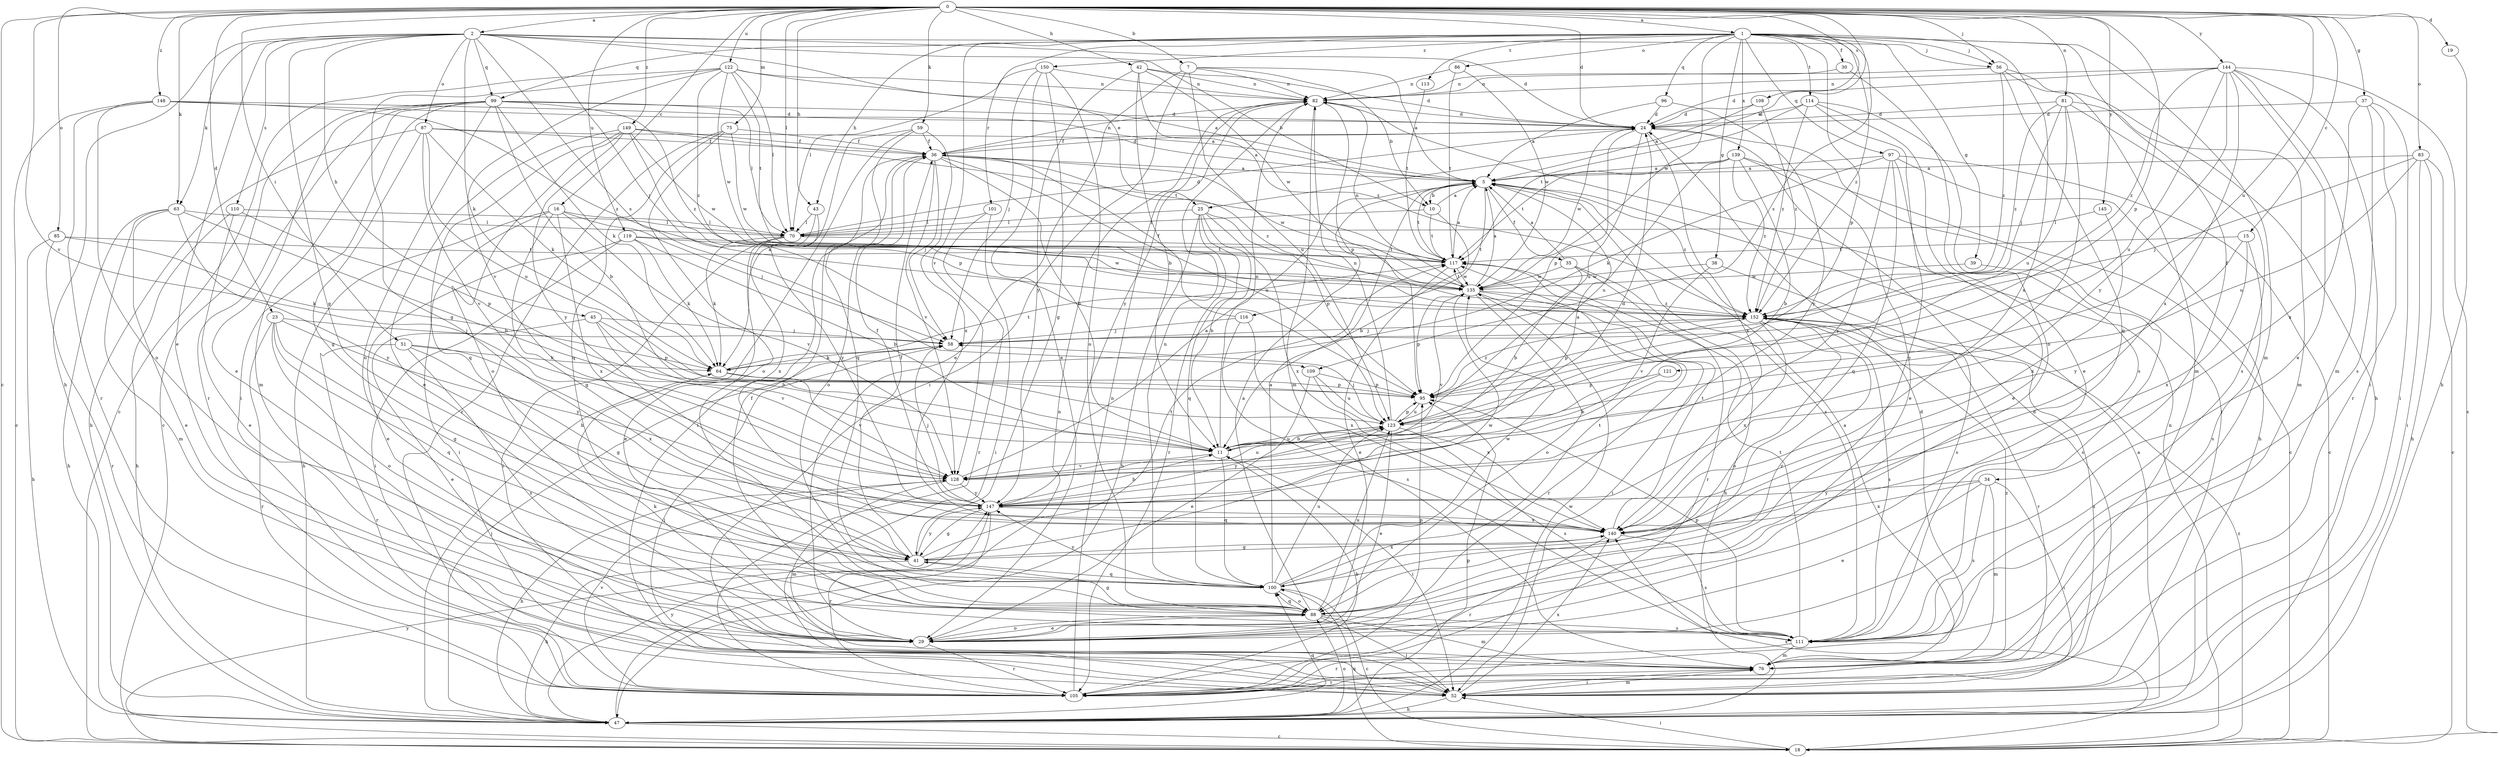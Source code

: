 strict digraph  {
0;
1;
2;
5;
7;
10;
11;
15;
16;
18;
19;
23;
24;
25;
29;
30;
34;
35;
36;
37;
38;
39;
41;
42;
43;
45;
47;
51;
52;
56;
58;
59;
63;
64;
70;
75;
76;
81;
82;
83;
85;
86;
87;
88;
95;
96;
97;
99;
100;
101;
105;
108;
109;
110;
111;
113;
114;
116;
117;
119;
121;
122;
123;
128;
135;
139;
140;
144;
145;
147;
148;
149;
150;
152;
0 -> 1  [label=a];
0 -> 2  [label=a];
0 -> 7  [label=b];
0 -> 15  [label=c];
0 -> 16  [label=c];
0 -> 18  [label=c];
0 -> 19  [label=d];
0 -> 23  [label=d];
0 -> 24  [label=d];
0 -> 25  [label=e];
0 -> 37  [label=g];
0 -> 42  [label=h];
0 -> 43  [label=h];
0 -> 51  [label=i];
0 -> 56  [label=j];
0 -> 59  [label=k];
0 -> 63  [label=k];
0 -> 70  [label=l];
0 -> 75  [label=m];
0 -> 81  [label=n];
0 -> 83  [label=o];
0 -> 85  [label=o];
0 -> 95  [label=p];
0 -> 108  [label=s];
0 -> 119  [label=u];
0 -> 121  [label=u];
0 -> 122  [label=u];
0 -> 128  [label=v];
0 -> 144  [label=y];
0 -> 145  [label=y];
0 -> 148  [label=z];
0 -> 149  [label=z];
1 -> 30  [label=f];
1 -> 34  [label=f];
1 -> 38  [label=g];
1 -> 39  [label=g];
1 -> 43  [label=h];
1 -> 56  [label=j];
1 -> 76  [label=m];
1 -> 86  [label=o];
1 -> 95  [label=p];
1 -> 96  [label=q];
1 -> 97  [label=q];
1 -> 99  [label=q];
1 -> 101  [label=r];
1 -> 109  [label=s];
1 -> 113  [label=t];
1 -> 114  [label=t];
1 -> 128  [label=v];
1 -> 135  [label=w];
1 -> 139  [label=x];
1 -> 140  [label=x];
1 -> 150  [label=z];
1 -> 152  [label=z];
2 -> 10  [label=b];
2 -> 24  [label=d];
2 -> 25  [label=e];
2 -> 29  [label=e];
2 -> 41  [label=g];
2 -> 45  [label=h];
2 -> 47  [label=h];
2 -> 56  [label=j];
2 -> 58  [label=j];
2 -> 63  [label=k];
2 -> 64  [label=k];
2 -> 87  [label=o];
2 -> 99  [label=q];
2 -> 109  [label=s];
2 -> 110  [label=s];
5 -> 10  [label=b];
5 -> 35  [label=f];
5 -> 111  [label=s];
5 -> 116  [label=t];
5 -> 117  [label=t];
5 -> 152  [label=z];
7 -> 5  [label=a];
7 -> 10  [label=b];
7 -> 29  [label=e];
7 -> 52  [label=i];
7 -> 82  [label=n];
7 -> 123  [label=u];
10 -> 5  [label=a];
10 -> 11  [label=b];
10 -> 70  [label=l];
10 -> 117  [label=t];
11 -> 5  [label=a];
11 -> 52  [label=i];
11 -> 82  [label=n];
11 -> 100  [label=q];
11 -> 123  [label=u];
11 -> 128  [label=v];
15 -> 111  [label=s];
15 -> 117  [label=t];
15 -> 140  [label=x];
15 -> 147  [label=y];
16 -> 41  [label=g];
16 -> 47  [label=h];
16 -> 52  [label=i];
16 -> 58  [label=j];
16 -> 70  [label=l];
16 -> 128  [label=v];
16 -> 140  [label=x];
18 -> 52  [label=i];
18 -> 82  [label=n];
18 -> 100  [label=q];
18 -> 140  [label=x];
18 -> 147  [label=y];
18 -> 152  [label=z];
19 -> 47  [label=h];
23 -> 41  [label=g];
23 -> 58  [label=j];
23 -> 88  [label=o];
23 -> 100  [label=q];
23 -> 105  [label=r];
23 -> 147  [label=y];
24 -> 36  [label=f];
24 -> 52  [label=i];
24 -> 95  [label=p];
24 -> 123  [label=u];
24 -> 135  [label=w];
24 -> 140  [label=x];
25 -> 11  [label=b];
25 -> 47  [label=h];
25 -> 70  [label=l];
25 -> 95  [label=p];
25 -> 100  [label=q];
25 -> 105  [label=r];
25 -> 140  [label=x];
29 -> 64  [label=k];
29 -> 88  [label=o];
29 -> 95  [label=p];
29 -> 105  [label=r];
30 -> 82  [label=n];
30 -> 88  [label=o];
34 -> 29  [label=e];
34 -> 52  [label=i];
34 -> 76  [label=m];
34 -> 111  [label=s];
34 -> 140  [label=x];
34 -> 147  [label=y];
35 -> 5  [label=a];
35 -> 11  [label=b];
35 -> 47  [label=h];
35 -> 105  [label=r];
35 -> 135  [label=w];
36 -> 5  [label=a];
36 -> 11  [label=b];
36 -> 24  [label=d];
36 -> 52  [label=i];
36 -> 58  [label=j];
36 -> 82  [label=n];
36 -> 88  [label=o];
36 -> 123  [label=u];
36 -> 128  [label=v];
36 -> 135  [label=w];
36 -> 152  [label=z];
37 -> 24  [label=d];
37 -> 52  [label=i];
37 -> 105  [label=r];
37 -> 111  [label=s];
37 -> 140  [label=x];
38 -> 111  [label=s];
38 -> 128  [label=v];
38 -> 135  [label=w];
39 -> 111  [label=s];
39 -> 135  [label=w];
41 -> 36  [label=f];
41 -> 47  [label=h];
41 -> 100  [label=q];
41 -> 117  [label=t];
41 -> 135  [label=w];
41 -> 140  [label=x];
41 -> 147  [label=y];
42 -> 11  [label=b];
42 -> 24  [label=d];
42 -> 82  [label=n];
42 -> 135  [label=w];
42 -> 147  [label=y];
42 -> 152  [label=z];
43 -> 70  [label=l];
43 -> 140  [label=x];
43 -> 147  [label=y];
45 -> 11  [label=b];
45 -> 29  [label=e];
45 -> 58  [label=j];
45 -> 95  [label=p];
45 -> 128  [label=v];
47 -> 5  [label=a];
47 -> 18  [label=c];
47 -> 58  [label=j];
47 -> 82  [label=n];
47 -> 88  [label=o];
47 -> 95  [label=p];
47 -> 100  [label=q];
47 -> 135  [label=w];
47 -> 147  [label=y];
51 -> 41  [label=g];
51 -> 64  [label=k];
51 -> 105  [label=r];
51 -> 111  [label=s];
51 -> 140  [label=x];
52 -> 24  [label=d];
52 -> 47  [label=h];
52 -> 58  [label=j];
52 -> 76  [label=m];
52 -> 140  [label=x];
56 -> 47  [label=h];
56 -> 76  [label=m];
56 -> 82  [label=n];
56 -> 100  [label=q];
56 -> 152  [label=z];
58 -> 64  [label=k];
59 -> 36  [label=f];
59 -> 47  [label=h];
59 -> 64  [label=k];
59 -> 100  [label=q];
59 -> 140  [label=x];
63 -> 11  [label=b];
63 -> 29  [label=e];
63 -> 47  [label=h];
63 -> 70  [label=l];
63 -> 76  [label=m];
63 -> 147  [label=y];
64 -> 95  [label=p];
64 -> 117  [label=t];
64 -> 128  [label=v];
70 -> 24  [label=d];
70 -> 29  [label=e];
70 -> 52  [label=i];
70 -> 64  [label=k];
70 -> 117  [label=t];
75 -> 36  [label=f];
75 -> 88  [label=o];
75 -> 100  [label=q];
75 -> 105  [label=r];
75 -> 135  [label=w];
76 -> 5  [label=a];
76 -> 52  [label=i];
76 -> 105  [label=r];
76 -> 152  [label=z];
81 -> 24  [label=d];
81 -> 58  [label=j];
81 -> 76  [label=m];
81 -> 111  [label=s];
81 -> 123  [label=u];
81 -> 128  [label=v];
81 -> 152  [label=z];
82 -> 24  [label=d];
82 -> 76  [label=m];
82 -> 95  [label=p];
82 -> 147  [label=y];
83 -> 5  [label=a];
83 -> 18  [label=c];
83 -> 47  [label=h];
83 -> 52  [label=i];
83 -> 58  [label=j];
83 -> 123  [label=u];
85 -> 47  [label=h];
85 -> 64  [label=k];
85 -> 105  [label=r];
85 -> 117  [label=t];
86 -> 82  [label=n];
86 -> 117  [label=t];
86 -> 135  [label=w];
87 -> 5  [label=a];
87 -> 36  [label=f];
87 -> 41  [label=g];
87 -> 47  [label=h];
87 -> 64  [label=k];
87 -> 123  [label=u];
87 -> 128  [label=v];
88 -> 5  [label=a];
88 -> 29  [label=e];
88 -> 41  [label=g];
88 -> 52  [label=i];
88 -> 76  [label=m];
88 -> 100  [label=q];
88 -> 111  [label=s];
88 -> 123  [label=u];
88 -> 152  [label=z];
95 -> 123  [label=u];
95 -> 152  [label=z];
96 -> 5  [label=a];
96 -> 24  [label=d];
96 -> 147  [label=y];
97 -> 5  [label=a];
97 -> 18  [label=c];
97 -> 29  [label=e];
97 -> 47  [label=h];
97 -> 64  [label=k];
97 -> 100  [label=q];
97 -> 147  [label=y];
99 -> 11  [label=b];
99 -> 18  [label=c];
99 -> 24  [label=d];
99 -> 29  [label=e];
99 -> 52  [label=i];
99 -> 64  [label=k];
99 -> 70  [label=l];
99 -> 76  [label=m];
99 -> 88  [label=o];
99 -> 105  [label=r];
99 -> 152  [label=z];
100 -> 5  [label=a];
100 -> 18  [label=c];
100 -> 82  [label=n];
100 -> 88  [label=o];
100 -> 117  [label=t];
100 -> 123  [label=u];
100 -> 135  [label=w];
100 -> 147  [label=y];
101 -> 52  [label=i];
101 -> 70  [label=l];
101 -> 105  [label=r];
105 -> 11  [label=b];
105 -> 24  [label=d];
105 -> 82  [label=n];
105 -> 128  [label=v];
105 -> 152  [label=z];
108 -> 5  [label=a];
108 -> 24  [label=d];
108 -> 152  [label=z];
109 -> 29  [label=e];
109 -> 95  [label=p];
109 -> 123  [label=u];
109 -> 140  [label=x];
110 -> 29  [label=e];
110 -> 47  [label=h];
110 -> 70  [label=l];
110 -> 95  [label=p];
111 -> 36  [label=f];
111 -> 76  [label=m];
111 -> 95  [label=p];
111 -> 105  [label=r];
111 -> 117  [label=t];
113 -> 117  [label=t];
114 -> 24  [label=d];
114 -> 29  [label=e];
114 -> 88  [label=o];
114 -> 111  [label=s];
114 -> 117  [label=t];
114 -> 152  [label=z];
116 -> 36  [label=f];
116 -> 58  [label=j];
116 -> 111  [label=s];
116 -> 140  [label=x];
117 -> 5  [label=a];
117 -> 29  [label=e];
117 -> 135  [label=w];
119 -> 11  [label=b];
119 -> 29  [label=e];
119 -> 52  [label=i];
119 -> 64  [label=k];
119 -> 117  [label=t];
119 -> 135  [label=w];
121 -> 11  [label=b];
121 -> 95  [label=p];
122 -> 5  [label=a];
122 -> 18  [label=c];
122 -> 41  [label=g];
122 -> 70  [label=l];
122 -> 82  [label=n];
122 -> 117  [label=t];
122 -> 128  [label=v];
122 -> 135  [label=w];
122 -> 152  [label=z];
123 -> 11  [label=b];
123 -> 29  [label=e];
123 -> 58  [label=j];
123 -> 82  [label=n];
123 -> 95  [label=p];
123 -> 111  [label=s];
123 -> 147  [label=y];
128 -> 5  [label=a];
128 -> 24  [label=d];
128 -> 47  [label=h];
128 -> 76  [label=m];
128 -> 123  [label=u];
128 -> 147  [label=y];
135 -> 5  [label=a];
135 -> 52  [label=i];
135 -> 82  [label=n];
135 -> 88  [label=o];
135 -> 95  [label=p];
135 -> 105  [label=r];
135 -> 117  [label=t];
135 -> 128  [label=v];
135 -> 152  [label=z];
139 -> 5  [label=a];
139 -> 11  [label=b];
139 -> 18  [label=c];
139 -> 29  [label=e];
139 -> 117  [label=t];
139 -> 123  [label=u];
139 -> 152  [label=z];
140 -> 41  [label=g];
140 -> 105  [label=r];
140 -> 111  [label=s];
140 -> 117  [label=t];
144 -> 18  [label=c];
144 -> 24  [label=d];
144 -> 29  [label=e];
144 -> 52  [label=i];
144 -> 76  [label=m];
144 -> 82  [label=n];
144 -> 123  [label=u];
144 -> 140  [label=x];
144 -> 147  [label=y];
144 -> 152  [label=z];
145 -> 70  [label=l];
145 -> 140  [label=x];
147 -> 11  [label=b];
147 -> 36  [label=f];
147 -> 41  [label=g];
147 -> 58  [label=j];
147 -> 105  [label=r];
147 -> 140  [label=x];
148 -> 5  [label=a];
148 -> 18  [label=c];
148 -> 24  [label=d];
148 -> 88  [label=o];
148 -> 105  [label=r];
148 -> 152  [label=z];
149 -> 29  [label=e];
149 -> 36  [label=f];
149 -> 88  [label=o];
149 -> 95  [label=p];
149 -> 100  [label=q];
149 -> 117  [label=t];
149 -> 135  [label=w];
149 -> 147  [label=y];
150 -> 29  [label=e];
150 -> 41  [label=g];
150 -> 58  [label=j];
150 -> 70  [label=l];
150 -> 82  [label=n];
150 -> 88  [label=o];
152 -> 58  [label=j];
152 -> 88  [label=o];
152 -> 95  [label=p];
152 -> 105  [label=r];
152 -> 111  [label=s];
152 -> 140  [label=x];
}
